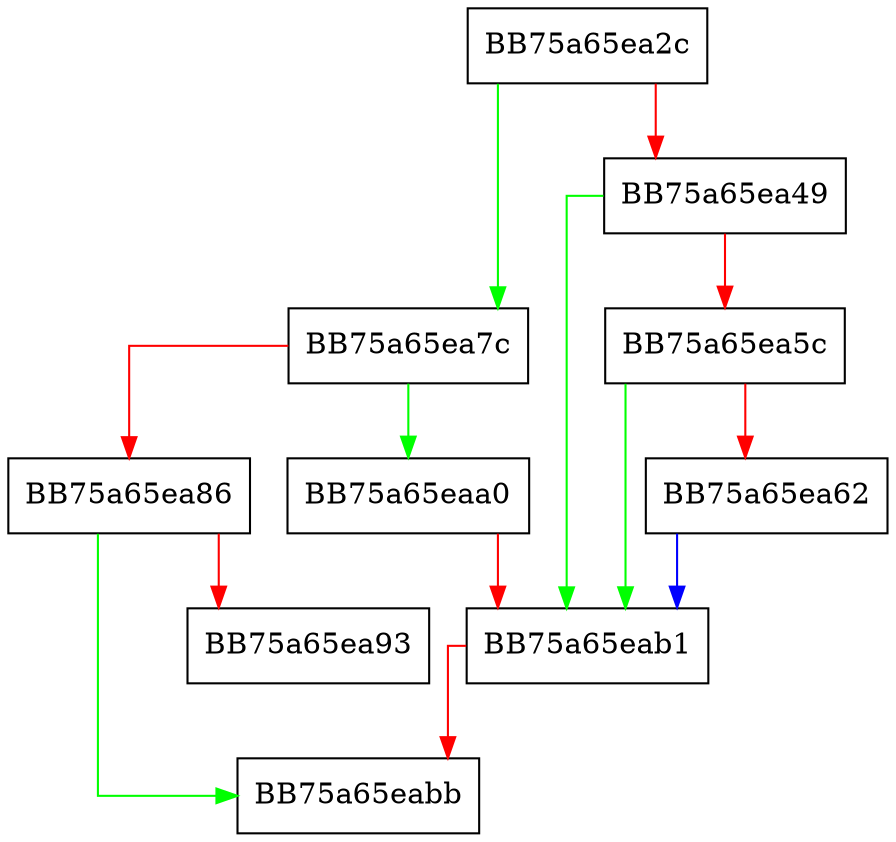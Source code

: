 digraph SampleSubmissionPreShutdown {
  node [shape="box"];
  graph [splines=ortho];
  BB75a65ea2c -> BB75a65ea7c [color="green"];
  BB75a65ea2c -> BB75a65ea49 [color="red"];
  BB75a65ea49 -> BB75a65eab1 [color="green"];
  BB75a65ea49 -> BB75a65ea5c [color="red"];
  BB75a65ea5c -> BB75a65eab1 [color="green"];
  BB75a65ea5c -> BB75a65ea62 [color="red"];
  BB75a65ea62 -> BB75a65eab1 [color="blue"];
  BB75a65ea7c -> BB75a65eaa0 [color="green"];
  BB75a65ea7c -> BB75a65ea86 [color="red"];
  BB75a65ea86 -> BB75a65eabb [color="green"];
  BB75a65ea86 -> BB75a65ea93 [color="red"];
  BB75a65eaa0 -> BB75a65eab1 [color="red"];
  BB75a65eab1 -> BB75a65eabb [color="red"];
}